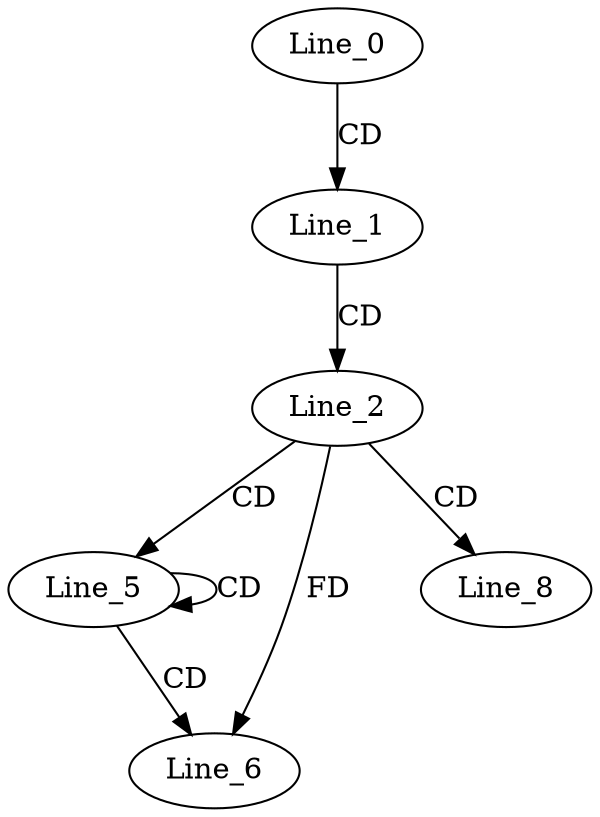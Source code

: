 digraph G {
  Line_0;
  Line_1;
  Line_2;
  Line_5;
  Line_6;
  Line_8;
  Line_0 -> Line_1 [ label="CD" ];
  Line_1 -> Line_2 [ label="CD" ];
  Line_2 -> Line_5 [ label="CD" ];
  Line_5 -> Line_5 [ label="CD" ];
  Line_5 -> Line_6 [ label="CD" ];
  Line_2 -> Line_6 [ label="FD" ];
  Line_2 -> Line_8 [ label="CD" ];
}
